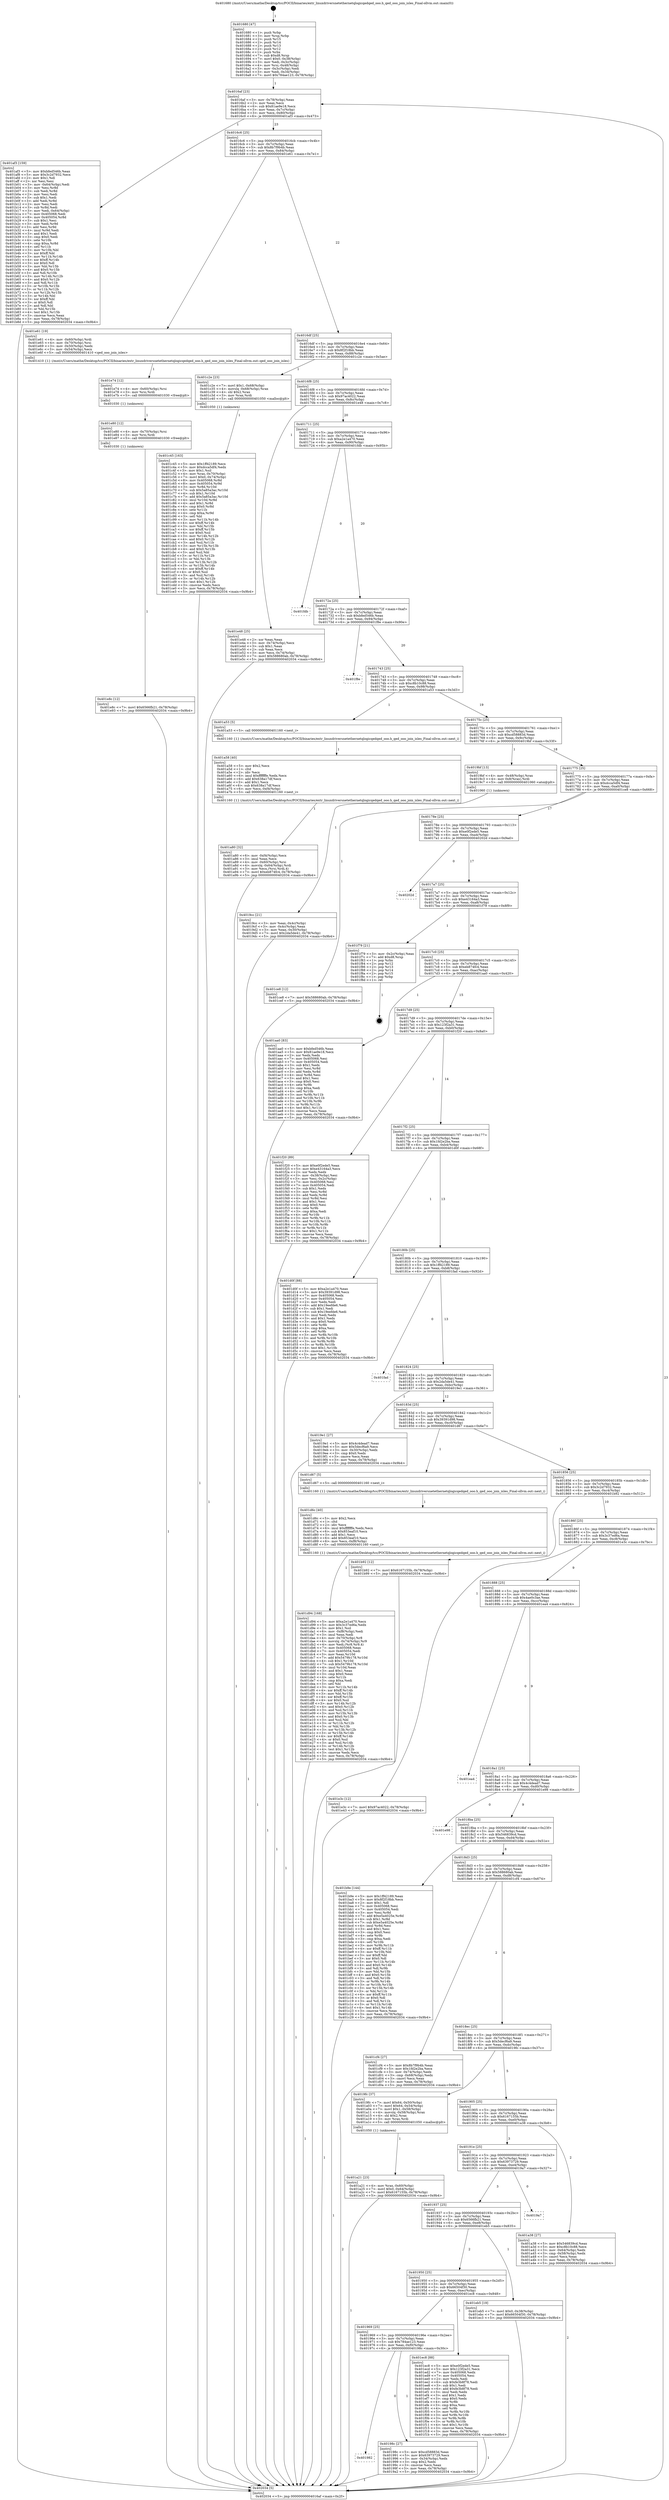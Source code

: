 digraph "0x401680" {
  label = "0x401680 (/mnt/c/Users/mathe/Desktop/tcc/POCII/binaries/extr_linuxdriversnetethernetqlogicqedqed_ooo.h_qed_ooo_join_isles_Final-ollvm.out::main(0))"
  labelloc = "t"
  node[shape=record]

  Entry [label="",width=0.3,height=0.3,shape=circle,fillcolor=black,style=filled]
  "0x4016af" [label="{
     0x4016af [23]\l
     | [instrs]\l
     &nbsp;&nbsp;0x4016af \<+3\>: mov -0x78(%rbp),%eax\l
     &nbsp;&nbsp;0x4016b2 \<+2\>: mov %eax,%ecx\l
     &nbsp;&nbsp;0x4016b4 \<+6\>: sub $0x81ae9e18,%ecx\l
     &nbsp;&nbsp;0x4016ba \<+3\>: mov %eax,-0x7c(%rbp)\l
     &nbsp;&nbsp;0x4016bd \<+3\>: mov %ecx,-0x80(%rbp)\l
     &nbsp;&nbsp;0x4016c0 \<+6\>: je 0000000000401af3 \<main+0x473\>\l
  }"]
  "0x401af3" [label="{
     0x401af3 [159]\l
     | [instrs]\l
     &nbsp;&nbsp;0x401af3 \<+5\>: mov $0xbfed546b,%eax\l
     &nbsp;&nbsp;0x401af8 \<+5\>: mov $0x3c2d7932,%ecx\l
     &nbsp;&nbsp;0x401afd \<+2\>: mov $0x1,%dl\l
     &nbsp;&nbsp;0x401aff \<+2\>: xor %esi,%esi\l
     &nbsp;&nbsp;0x401b01 \<+3\>: mov -0x64(%rbp),%edi\l
     &nbsp;&nbsp;0x401b04 \<+3\>: mov %esi,%r8d\l
     &nbsp;&nbsp;0x401b07 \<+3\>: sub %edi,%r8d\l
     &nbsp;&nbsp;0x401b0a \<+2\>: mov %esi,%edi\l
     &nbsp;&nbsp;0x401b0c \<+3\>: sub $0x1,%edi\l
     &nbsp;&nbsp;0x401b0f \<+3\>: add %edi,%r8d\l
     &nbsp;&nbsp;0x401b12 \<+2\>: mov %esi,%edi\l
     &nbsp;&nbsp;0x401b14 \<+3\>: sub %r8d,%edi\l
     &nbsp;&nbsp;0x401b17 \<+3\>: mov %edi,-0x64(%rbp)\l
     &nbsp;&nbsp;0x401b1a \<+7\>: mov 0x405068,%edi\l
     &nbsp;&nbsp;0x401b21 \<+8\>: mov 0x405054,%r8d\l
     &nbsp;&nbsp;0x401b29 \<+3\>: sub $0x1,%esi\l
     &nbsp;&nbsp;0x401b2c \<+3\>: mov %edi,%r9d\l
     &nbsp;&nbsp;0x401b2f \<+3\>: add %esi,%r9d\l
     &nbsp;&nbsp;0x401b32 \<+4\>: imul %r9d,%edi\l
     &nbsp;&nbsp;0x401b36 \<+3\>: and $0x1,%edi\l
     &nbsp;&nbsp;0x401b39 \<+3\>: cmp $0x0,%edi\l
     &nbsp;&nbsp;0x401b3c \<+4\>: sete %r10b\l
     &nbsp;&nbsp;0x401b40 \<+4\>: cmp $0xa,%r8d\l
     &nbsp;&nbsp;0x401b44 \<+4\>: setl %r11b\l
     &nbsp;&nbsp;0x401b48 \<+3\>: mov %r10b,%bl\l
     &nbsp;&nbsp;0x401b4b \<+3\>: xor $0xff,%bl\l
     &nbsp;&nbsp;0x401b4e \<+3\>: mov %r11b,%r14b\l
     &nbsp;&nbsp;0x401b51 \<+4\>: xor $0xff,%r14b\l
     &nbsp;&nbsp;0x401b55 \<+3\>: xor $0x0,%dl\l
     &nbsp;&nbsp;0x401b58 \<+3\>: mov %bl,%r15b\l
     &nbsp;&nbsp;0x401b5b \<+4\>: and $0x0,%r15b\l
     &nbsp;&nbsp;0x401b5f \<+3\>: and %dl,%r10b\l
     &nbsp;&nbsp;0x401b62 \<+3\>: mov %r14b,%r12b\l
     &nbsp;&nbsp;0x401b65 \<+4\>: and $0x0,%r12b\l
     &nbsp;&nbsp;0x401b69 \<+3\>: and %dl,%r11b\l
     &nbsp;&nbsp;0x401b6c \<+3\>: or %r10b,%r15b\l
     &nbsp;&nbsp;0x401b6f \<+3\>: or %r11b,%r12b\l
     &nbsp;&nbsp;0x401b72 \<+3\>: xor %r12b,%r15b\l
     &nbsp;&nbsp;0x401b75 \<+3\>: or %r14b,%bl\l
     &nbsp;&nbsp;0x401b78 \<+3\>: xor $0xff,%bl\l
     &nbsp;&nbsp;0x401b7b \<+3\>: or $0x0,%dl\l
     &nbsp;&nbsp;0x401b7e \<+2\>: and %dl,%bl\l
     &nbsp;&nbsp;0x401b80 \<+3\>: or %bl,%r15b\l
     &nbsp;&nbsp;0x401b83 \<+4\>: test $0x1,%r15b\l
     &nbsp;&nbsp;0x401b87 \<+3\>: cmovne %ecx,%eax\l
     &nbsp;&nbsp;0x401b8a \<+3\>: mov %eax,-0x78(%rbp)\l
     &nbsp;&nbsp;0x401b8d \<+5\>: jmp 0000000000402034 \<main+0x9b4\>\l
  }"]
  "0x4016c6" [label="{
     0x4016c6 [25]\l
     | [instrs]\l
     &nbsp;&nbsp;0x4016c6 \<+5\>: jmp 00000000004016cb \<main+0x4b\>\l
     &nbsp;&nbsp;0x4016cb \<+3\>: mov -0x7c(%rbp),%eax\l
     &nbsp;&nbsp;0x4016ce \<+5\>: sub $0x8b7f9b4b,%eax\l
     &nbsp;&nbsp;0x4016d3 \<+6\>: mov %eax,-0x84(%rbp)\l
     &nbsp;&nbsp;0x4016d9 \<+6\>: je 0000000000401e61 \<main+0x7e1\>\l
  }"]
  Exit [label="",width=0.3,height=0.3,shape=circle,fillcolor=black,style=filled,peripheries=2]
  "0x401e61" [label="{
     0x401e61 [19]\l
     | [instrs]\l
     &nbsp;&nbsp;0x401e61 \<+4\>: mov -0x60(%rbp),%rdi\l
     &nbsp;&nbsp;0x401e65 \<+4\>: mov -0x70(%rbp),%rsi\l
     &nbsp;&nbsp;0x401e69 \<+3\>: mov -0x50(%rbp),%edx\l
     &nbsp;&nbsp;0x401e6c \<+3\>: mov -0x54(%rbp),%ecx\l
     &nbsp;&nbsp;0x401e6f \<+5\>: call 0000000000401410 \<qed_ooo_join_isles\>\l
     | [calls]\l
     &nbsp;&nbsp;0x401410 \{1\} (/mnt/c/Users/mathe/Desktop/tcc/POCII/binaries/extr_linuxdriversnetethernetqlogicqedqed_ooo.h_qed_ooo_join_isles_Final-ollvm.out::qed_ooo_join_isles)\l
  }"]
  "0x4016df" [label="{
     0x4016df [25]\l
     | [instrs]\l
     &nbsp;&nbsp;0x4016df \<+5\>: jmp 00000000004016e4 \<main+0x64\>\l
     &nbsp;&nbsp;0x4016e4 \<+3\>: mov -0x7c(%rbp),%eax\l
     &nbsp;&nbsp;0x4016e7 \<+5\>: sub $0x8f2f18bb,%eax\l
     &nbsp;&nbsp;0x4016ec \<+6\>: mov %eax,-0x88(%rbp)\l
     &nbsp;&nbsp;0x4016f2 \<+6\>: je 0000000000401c2e \<main+0x5ae\>\l
  }"]
  "0x401e8c" [label="{
     0x401e8c [12]\l
     | [instrs]\l
     &nbsp;&nbsp;0x401e8c \<+7\>: movl $0x6566fb21,-0x78(%rbp)\l
     &nbsp;&nbsp;0x401e93 \<+5\>: jmp 0000000000402034 \<main+0x9b4\>\l
  }"]
  "0x401c2e" [label="{
     0x401c2e [23]\l
     | [instrs]\l
     &nbsp;&nbsp;0x401c2e \<+7\>: movl $0x1,-0x68(%rbp)\l
     &nbsp;&nbsp;0x401c35 \<+4\>: movslq -0x68(%rbp),%rax\l
     &nbsp;&nbsp;0x401c39 \<+4\>: shl $0x2,%rax\l
     &nbsp;&nbsp;0x401c3d \<+3\>: mov %rax,%rdi\l
     &nbsp;&nbsp;0x401c40 \<+5\>: call 0000000000401050 \<malloc@plt\>\l
     | [calls]\l
     &nbsp;&nbsp;0x401050 \{1\} (unknown)\l
  }"]
  "0x4016f8" [label="{
     0x4016f8 [25]\l
     | [instrs]\l
     &nbsp;&nbsp;0x4016f8 \<+5\>: jmp 00000000004016fd \<main+0x7d\>\l
     &nbsp;&nbsp;0x4016fd \<+3\>: mov -0x7c(%rbp),%eax\l
     &nbsp;&nbsp;0x401700 \<+5\>: sub $0x97ac4022,%eax\l
     &nbsp;&nbsp;0x401705 \<+6\>: mov %eax,-0x8c(%rbp)\l
     &nbsp;&nbsp;0x40170b \<+6\>: je 0000000000401e48 \<main+0x7c8\>\l
  }"]
  "0x401e80" [label="{
     0x401e80 [12]\l
     | [instrs]\l
     &nbsp;&nbsp;0x401e80 \<+4\>: mov -0x70(%rbp),%rsi\l
     &nbsp;&nbsp;0x401e84 \<+3\>: mov %rsi,%rdi\l
     &nbsp;&nbsp;0x401e87 \<+5\>: call 0000000000401030 \<free@plt\>\l
     | [calls]\l
     &nbsp;&nbsp;0x401030 \{1\} (unknown)\l
  }"]
  "0x401e48" [label="{
     0x401e48 [25]\l
     | [instrs]\l
     &nbsp;&nbsp;0x401e48 \<+2\>: xor %eax,%eax\l
     &nbsp;&nbsp;0x401e4a \<+3\>: mov -0x74(%rbp),%ecx\l
     &nbsp;&nbsp;0x401e4d \<+3\>: sub $0x1,%eax\l
     &nbsp;&nbsp;0x401e50 \<+2\>: sub %eax,%ecx\l
     &nbsp;&nbsp;0x401e52 \<+3\>: mov %ecx,-0x74(%rbp)\l
     &nbsp;&nbsp;0x401e55 \<+7\>: movl $0x588680ab,-0x78(%rbp)\l
     &nbsp;&nbsp;0x401e5c \<+5\>: jmp 0000000000402034 \<main+0x9b4\>\l
  }"]
  "0x401711" [label="{
     0x401711 [25]\l
     | [instrs]\l
     &nbsp;&nbsp;0x401711 \<+5\>: jmp 0000000000401716 \<main+0x96\>\l
     &nbsp;&nbsp;0x401716 \<+3\>: mov -0x7c(%rbp),%eax\l
     &nbsp;&nbsp;0x401719 \<+5\>: sub $0xa2e1a470,%eax\l
     &nbsp;&nbsp;0x40171e \<+6\>: mov %eax,-0x90(%rbp)\l
     &nbsp;&nbsp;0x401724 \<+6\>: je 0000000000401fdb \<main+0x95b\>\l
  }"]
  "0x401e74" [label="{
     0x401e74 [12]\l
     | [instrs]\l
     &nbsp;&nbsp;0x401e74 \<+4\>: mov -0x60(%rbp),%rsi\l
     &nbsp;&nbsp;0x401e78 \<+3\>: mov %rsi,%rdi\l
     &nbsp;&nbsp;0x401e7b \<+5\>: call 0000000000401030 \<free@plt\>\l
     | [calls]\l
     &nbsp;&nbsp;0x401030 \{1\} (unknown)\l
  }"]
  "0x401fdb" [label="{
     0x401fdb\l
  }", style=dashed]
  "0x40172a" [label="{
     0x40172a [25]\l
     | [instrs]\l
     &nbsp;&nbsp;0x40172a \<+5\>: jmp 000000000040172f \<main+0xaf\>\l
     &nbsp;&nbsp;0x40172f \<+3\>: mov -0x7c(%rbp),%eax\l
     &nbsp;&nbsp;0x401732 \<+5\>: sub $0xbfed546b,%eax\l
     &nbsp;&nbsp;0x401737 \<+6\>: mov %eax,-0x94(%rbp)\l
     &nbsp;&nbsp;0x40173d \<+6\>: je 0000000000401f8e \<main+0x90e\>\l
  }"]
  "0x401d94" [label="{
     0x401d94 [168]\l
     | [instrs]\l
     &nbsp;&nbsp;0x401d94 \<+5\>: mov $0xa2e1a470,%ecx\l
     &nbsp;&nbsp;0x401d99 \<+5\>: mov $0x3c37ed6a,%edx\l
     &nbsp;&nbsp;0x401d9e \<+3\>: mov $0x1,%sil\l
     &nbsp;&nbsp;0x401da1 \<+6\>: mov -0xf8(%rbp),%edi\l
     &nbsp;&nbsp;0x401da7 \<+3\>: imul %eax,%edi\l
     &nbsp;&nbsp;0x401daa \<+4\>: mov -0x70(%rbp),%r8\l
     &nbsp;&nbsp;0x401dae \<+4\>: movslq -0x74(%rbp),%r9\l
     &nbsp;&nbsp;0x401db2 \<+4\>: mov %edi,(%r8,%r9,4)\l
     &nbsp;&nbsp;0x401db6 \<+7\>: mov 0x405068,%eax\l
     &nbsp;&nbsp;0x401dbd \<+7\>: mov 0x405054,%edi\l
     &nbsp;&nbsp;0x401dc4 \<+3\>: mov %eax,%r10d\l
     &nbsp;&nbsp;0x401dc7 \<+7\>: add $0x5479b178,%r10d\l
     &nbsp;&nbsp;0x401dce \<+4\>: sub $0x1,%r10d\l
     &nbsp;&nbsp;0x401dd2 \<+7\>: sub $0x5479b178,%r10d\l
     &nbsp;&nbsp;0x401dd9 \<+4\>: imul %r10d,%eax\l
     &nbsp;&nbsp;0x401ddd \<+3\>: and $0x1,%eax\l
     &nbsp;&nbsp;0x401de0 \<+3\>: cmp $0x0,%eax\l
     &nbsp;&nbsp;0x401de3 \<+4\>: sete %r11b\l
     &nbsp;&nbsp;0x401de7 \<+3\>: cmp $0xa,%edi\l
     &nbsp;&nbsp;0x401dea \<+3\>: setl %bl\l
     &nbsp;&nbsp;0x401ded \<+3\>: mov %r11b,%r14b\l
     &nbsp;&nbsp;0x401df0 \<+4\>: xor $0xff,%r14b\l
     &nbsp;&nbsp;0x401df4 \<+3\>: mov %bl,%r15b\l
     &nbsp;&nbsp;0x401df7 \<+4\>: xor $0xff,%r15b\l
     &nbsp;&nbsp;0x401dfb \<+4\>: xor $0x0,%sil\l
     &nbsp;&nbsp;0x401dff \<+3\>: mov %r14b,%r12b\l
     &nbsp;&nbsp;0x401e02 \<+4\>: and $0x0,%r12b\l
     &nbsp;&nbsp;0x401e06 \<+3\>: and %sil,%r11b\l
     &nbsp;&nbsp;0x401e09 \<+3\>: mov %r15b,%r13b\l
     &nbsp;&nbsp;0x401e0c \<+4\>: and $0x0,%r13b\l
     &nbsp;&nbsp;0x401e10 \<+3\>: and %sil,%bl\l
     &nbsp;&nbsp;0x401e13 \<+3\>: or %r11b,%r12b\l
     &nbsp;&nbsp;0x401e16 \<+3\>: or %bl,%r13b\l
     &nbsp;&nbsp;0x401e19 \<+3\>: xor %r13b,%r12b\l
     &nbsp;&nbsp;0x401e1c \<+3\>: or %r15b,%r14b\l
     &nbsp;&nbsp;0x401e1f \<+4\>: xor $0xff,%r14b\l
     &nbsp;&nbsp;0x401e23 \<+4\>: or $0x0,%sil\l
     &nbsp;&nbsp;0x401e27 \<+3\>: and %sil,%r14b\l
     &nbsp;&nbsp;0x401e2a \<+3\>: or %r14b,%r12b\l
     &nbsp;&nbsp;0x401e2d \<+4\>: test $0x1,%r12b\l
     &nbsp;&nbsp;0x401e31 \<+3\>: cmovne %edx,%ecx\l
     &nbsp;&nbsp;0x401e34 \<+3\>: mov %ecx,-0x78(%rbp)\l
     &nbsp;&nbsp;0x401e37 \<+5\>: jmp 0000000000402034 \<main+0x9b4\>\l
  }"]
  "0x401f8e" [label="{
     0x401f8e\l
  }", style=dashed]
  "0x401743" [label="{
     0x401743 [25]\l
     | [instrs]\l
     &nbsp;&nbsp;0x401743 \<+5\>: jmp 0000000000401748 \<main+0xc8\>\l
     &nbsp;&nbsp;0x401748 \<+3\>: mov -0x7c(%rbp),%eax\l
     &nbsp;&nbsp;0x40174b \<+5\>: sub $0xc8b10c88,%eax\l
     &nbsp;&nbsp;0x401750 \<+6\>: mov %eax,-0x98(%rbp)\l
     &nbsp;&nbsp;0x401756 \<+6\>: je 0000000000401a53 \<main+0x3d3\>\l
  }"]
  "0x401d6c" [label="{
     0x401d6c [40]\l
     | [instrs]\l
     &nbsp;&nbsp;0x401d6c \<+5\>: mov $0x2,%ecx\l
     &nbsp;&nbsp;0x401d71 \<+1\>: cltd\l
     &nbsp;&nbsp;0x401d72 \<+2\>: idiv %ecx\l
     &nbsp;&nbsp;0x401d74 \<+6\>: imul $0xfffffffe,%edx,%ecx\l
     &nbsp;&nbsp;0x401d7a \<+6\>: sub $0x853eaf10,%ecx\l
     &nbsp;&nbsp;0x401d80 \<+3\>: add $0x1,%ecx\l
     &nbsp;&nbsp;0x401d83 \<+6\>: add $0x853eaf10,%ecx\l
     &nbsp;&nbsp;0x401d89 \<+6\>: mov %ecx,-0xf8(%rbp)\l
     &nbsp;&nbsp;0x401d8f \<+5\>: call 0000000000401160 \<next_i\>\l
     | [calls]\l
     &nbsp;&nbsp;0x401160 \{1\} (/mnt/c/Users/mathe/Desktop/tcc/POCII/binaries/extr_linuxdriversnetethernetqlogicqedqed_ooo.h_qed_ooo_join_isles_Final-ollvm.out::next_i)\l
  }"]
  "0x401a53" [label="{
     0x401a53 [5]\l
     | [instrs]\l
     &nbsp;&nbsp;0x401a53 \<+5\>: call 0000000000401160 \<next_i\>\l
     | [calls]\l
     &nbsp;&nbsp;0x401160 \{1\} (/mnt/c/Users/mathe/Desktop/tcc/POCII/binaries/extr_linuxdriversnetethernetqlogicqedqed_ooo.h_qed_ooo_join_isles_Final-ollvm.out::next_i)\l
  }"]
  "0x40175c" [label="{
     0x40175c [25]\l
     | [instrs]\l
     &nbsp;&nbsp;0x40175c \<+5\>: jmp 0000000000401761 \<main+0xe1\>\l
     &nbsp;&nbsp;0x401761 \<+3\>: mov -0x7c(%rbp),%eax\l
     &nbsp;&nbsp;0x401764 \<+5\>: sub $0xcd58883d,%eax\l
     &nbsp;&nbsp;0x401769 \<+6\>: mov %eax,-0x9c(%rbp)\l
     &nbsp;&nbsp;0x40176f \<+6\>: je 00000000004019bf \<main+0x33f\>\l
  }"]
  "0x401c45" [label="{
     0x401c45 [163]\l
     | [instrs]\l
     &nbsp;&nbsp;0x401c45 \<+5\>: mov $0x1ff42189,%ecx\l
     &nbsp;&nbsp;0x401c4a \<+5\>: mov $0xdcca5df4,%edx\l
     &nbsp;&nbsp;0x401c4f \<+3\>: mov $0x1,%sil\l
     &nbsp;&nbsp;0x401c52 \<+4\>: mov %rax,-0x70(%rbp)\l
     &nbsp;&nbsp;0x401c56 \<+7\>: movl $0x0,-0x74(%rbp)\l
     &nbsp;&nbsp;0x401c5d \<+8\>: mov 0x405068,%r8d\l
     &nbsp;&nbsp;0x401c65 \<+8\>: mov 0x405054,%r9d\l
     &nbsp;&nbsp;0x401c6d \<+3\>: mov %r8d,%r10d\l
     &nbsp;&nbsp;0x401c70 \<+7\>: sub $0x5a85a3ac,%r10d\l
     &nbsp;&nbsp;0x401c77 \<+4\>: sub $0x1,%r10d\l
     &nbsp;&nbsp;0x401c7b \<+7\>: add $0x5a85a3ac,%r10d\l
     &nbsp;&nbsp;0x401c82 \<+4\>: imul %r10d,%r8d\l
     &nbsp;&nbsp;0x401c86 \<+4\>: and $0x1,%r8d\l
     &nbsp;&nbsp;0x401c8a \<+4\>: cmp $0x0,%r8d\l
     &nbsp;&nbsp;0x401c8e \<+4\>: sete %r11b\l
     &nbsp;&nbsp;0x401c92 \<+4\>: cmp $0xa,%r9d\l
     &nbsp;&nbsp;0x401c96 \<+3\>: setl %bl\l
     &nbsp;&nbsp;0x401c99 \<+3\>: mov %r11b,%r14b\l
     &nbsp;&nbsp;0x401c9c \<+4\>: xor $0xff,%r14b\l
     &nbsp;&nbsp;0x401ca0 \<+3\>: mov %bl,%r15b\l
     &nbsp;&nbsp;0x401ca3 \<+4\>: xor $0xff,%r15b\l
     &nbsp;&nbsp;0x401ca7 \<+4\>: xor $0x0,%sil\l
     &nbsp;&nbsp;0x401cab \<+3\>: mov %r14b,%r12b\l
     &nbsp;&nbsp;0x401cae \<+4\>: and $0x0,%r12b\l
     &nbsp;&nbsp;0x401cb2 \<+3\>: and %sil,%r11b\l
     &nbsp;&nbsp;0x401cb5 \<+3\>: mov %r15b,%r13b\l
     &nbsp;&nbsp;0x401cb8 \<+4\>: and $0x0,%r13b\l
     &nbsp;&nbsp;0x401cbc \<+3\>: and %sil,%bl\l
     &nbsp;&nbsp;0x401cbf \<+3\>: or %r11b,%r12b\l
     &nbsp;&nbsp;0x401cc2 \<+3\>: or %bl,%r13b\l
     &nbsp;&nbsp;0x401cc5 \<+3\>: xor %r13b,%r12b\l
     &nbsp;&nbsp;0x401cc8 \<+3\>: or %r15b,%r14b\l
     &nbsp;&nbsp;0x401ccb \<+4\>: xor $0xff,%r14b\l
     &nbsp;&nbsp;0x401ccf \<+4\>: or $0x0,%sil\l
     &nbsp;&nbsp;0x401cd3 \<+3\>: and %sil,%r14b\l
     &nbsp;&nbsp;0x401cd6 \<+3\>: or %r14b,%r12b\l
     &nbsp;&nbsp;0x401cd9 \<+4\>: test $0x1,%r12b\l
     &nbsp;&nbsp;0x401cdd \<+3\>: cmovne %edx,%ecx\l
     &nbsp;&nbsp;0x401ce0 \<+3\>: mov %ecx,-0x78(%rbp)\l
     &nbsp;&nbsp;0x401ce3 \<+5\>: jmp 0000000000402034 \<main+0x9b4\>\l
  }"]
  "0x4019bf" [label="{
     0x4019bf [13]\l
     | [instrs]\l
     &nbsp;&nbsp;0x4019bf \<+4\>: mov -0x48(%rbp),%rax\l
     &nbsp;&nbsp;0x4019c3 \<+4\>: mov 0x8(%rax),%rdi\l
     &nbsp;&nbsp;0x4019c7 \<+5\>: call 0000000000401060 \<atoi@plt\>\l
     | [calls]\l
     &nbsp;&nbsp;0x401060 \{1\} (unknown)\l
  }"]
  "0x401775" [label="{
     0x401775 [25]\l
     | [instrs]\l
     &nbsp;&nbsp;0x401775 \<+5\>: jmp 000000000040177a \<main+0xfa\>\l
     &nbsp;&nbsp;0x40177a \<+3\>: mov -0x7c(%rbp),%eax\l
     &nbsp;&nbsp;0x40177d \<+5\>: sub $0xdcca5df4,%eax\l
     &nbsp;&nbsp;0x401782 \<+6\>: mov %eax,-0xa0(%rbp)\l
     &nbsp;&nbsp;0x401788 \<+6\>: je 0000000000401ce8 \<main+0x668\>\l
  }"]
  "0x401a80" [label="{
     0x401a80 [32]\l
     | [instrs]\l
     &nbsp;&nbsp;0x401a80 \<+6\>: mov -0xf4(%rbp),%ecx\l
     &nbsp;&nbsp;0x401a86 \<+3\>: imul %eax,%ecx\l
     &nbsp;&nbsp;0x401a89 \<+4\>: mov -0x60(%rbp),%rsi\l
     &nbsp;&nbsp;0x401a8d \<+4\>: movslq -0x64(%rbp),%rdi\l
     &nbsp;&nbsp;0x401a91 \<+3\>: mov %ecx,(%rsi,%rdi,4)\l
     &nbsp;&nbsp;0x401a94 \<+7\>: movl $0xeb874fc4,-0x78(%rbp)\l
     &nbsp;&nbsp;0x401a9b \<+5\>: jmp 0000000000402034 \<main+0x9b4\>\l
  }"]
  "0x401ce8" [label="{
     0x401ce8 [12]\l
     | [instrs]\l
     &nbsp;&nbsp;0x401ce8 \<+7\>: movl $0x588680ab,-0x78(%rbp)\l
     &nbsp;&nbsp;0x401cef \<+5\>: jmp 0000000000402034 \<main+0x9b4\>\l
  }"]
  "0x40178e" [label="{
     0x40178e [25]\l
     | [instrs]\l
     &nbsp;&nbsp;0x40178e \<+5\>: jmp 0000000000401793 \<main+0x113\>\l
     &nbsp;&nbsp;0x401793 \<+3\>: mov -0x7c(%rbp),%eax\l
     &nbsp;&nbsp;0x401796 \<+5\>: sub $0xe0f2ede5,%eax\l
     &nbsp;&nbsp;0x40179b \<+6\>: mov %eax,-0xa4(%rbp)\l
     &nbsp;&nbsp;0x4017a1 \<+6\>: je 000000000040202d \<main+0x9ad\>\l
  }"]
  "0x401a58" [label="{
     0x401a58 [40]\l
     | [instrs]\l
     &nbsp;&nbsp;0x401a58 \<+5\>: mov $0x2,%ecx\l
     &nbsp;&nbsp;0x401a5d \<+1\>: cltd\l
     &nbsp;&nbsp;0x401a5e \<+2\>: idiv %ecx\l
     &nbsp;&nbsp;0x401a60 \<+6\>: imul $0xfffffffe,%edx,%ecx\l
     &nbsp;&nbsp;0x401a66 \<+6\>: add $0x638a17df,%ecx\l
     &nbsp;&nbsp;0x401a6c \<+3\>: add $0x1,%ecx\l
     &nbsp;&nbsp;0x401a6f \<+6\>: sub $0x638a17df,%ecx\l
     &nbsp;&nbsp;0x401a75 \<+6\>: mov %ecx,-0xf4(%rbp)\l
     &nbsp;&nbsp;0x401a7b \<+5\>: call 0000000000401160 \<next_i\>\l
     | [calls]\l
     &nbsp;&nbsp;0x401160 \{1\} (/mnt/c/Users/mathe/Desktop/tcc/POCII/binaries/extr_linuxdriversnetethernetqlogicqedqed_ooo.h_qed_ooo_join_isles_Final-ollvm.out::next_i)\l
  }"]
  "0x40202d" [label="{
     0x40202d\l
  }", style=dashed]
  "0x4017a7" [label="{
     0x4017a7 [25]\l
     | [instrs]\l
     &nbsp;&nbsp;0x4017a7 \<+5\>: jmp 00000000004017ac \<main+0x12c\>\l
     &nbsp;&nbsp;0x4017ac \<+3\>: mov -0x7c(%rbp),%eax\l
     &nbsp;&nbsp;0x4017af \<+5\>: sub $0xe43164a3,%eax\l
     &nbsp;&nbsp;0x4017b4 \<+6\>: mov %eax,-0xa8(%rbp)\l
     &nbsp;&nbsp;0x4017ba \<+6\>: je 0000000000401f79 \<main+0x8f9\>\l
  }"]
  "0x401a21" [label="{
     0x401a21 [23]\l
     | [instrs]\l
     &nbsp;&nbsp;0x401a21 \<+4\>: mov %rax,-0x60(%rbp)\l
     &nbsp;&nbsp;0x401a25 \<+7\>: movl $0x0,-0x64(%rbp)\l
     &nbsp;&nbsp;0x401a2c \<+7\>: movl $0x6167155b,-0x78(%rbp)\l
     &nbsp;&nbsp;0x401a33 \<+5\>: jmp 0000000000402034 \<main+0x9b4\>\l
  }"]
  "0x401f79" [label="{
     0x401f79 [21]\l
     | [instrs]\l
     &nbsp;&nbsp;0x401f79 \<+3\>: mov -0x2c(%rbp),%eax\l
     &nbsp;&nbsp;0x401f7c \<+7\>: add $0xd8,%rsp\l
     &nbsp;&nbsp;0x401f83 \<+1\>: pop %rbx\l
     &nbsp;&nbsp;0x401f84 \<+2\>: pop %r12\l
     &nbsp;&nbsp;0x401f86 \<+2\>: pop %r13\l
     &nbsp;&nbsp;0x401f88 \<+2\>: pop %r14\l
     &nbsp;&nbsp;0x401f8a \<+2\>: pop %r15\l
     &nbsp;&nbsp;0x401f8c \<+1\>: pop %rbp\l
     &nbsp;&nbsp;0x401f8d \<+1\>: ret\l
  }"]
  "0x4017c0" [label="{
     0x4017c0 [25]\l
     | [instrs]\l
     &nbsp;&nbsp;0x4017c0 \<+5\>: jmp 00000000004017c5 \<main+0x145\>\l
     &nbsp;&nbsp;0x4017c5 \<+3\>: mov -0x7c(%rbp),%eax\l
     &nbsp;&nbsp;0x4017c8 \<+5\>: sub $0xeb874fc4,%eax\l
     &nbsp;&nbsp;0x4017cd \<+6\>: mov %eax,-0xac(%rbp)\l
     &nbsp;&nbsp;0x4017d3 \<+6\>: je 0000000000401aa0 \<main+0x420\>\l
  }"]
  "0x4019cc" [label="{
     0x4019cc [21]\l
     | [instrs]\l
     &nbsp;&nbsp;0x4019cc \<+3\>: mov %eax,-0x4c(%rbp)\l
     &nbsp;&nbsp;0x4019cf \<+3\>: mov -0x4c(%rbp),%eax\l
     &nbsp;&nbsp;0x4019d2 \<+3\>: mov %eax,-0x30(%rbp)\l
     &nbsp;&nbsp;0x4019d5 \<+7\>: movl $0x2da5de41,-0x78(%rbp)\l
     &nbsp;&nbsp;0x4019dc \<+5\>: jmp 0000000000402034 \<main+0x9b4\>\l
  }"]
  "0x401aa0" [label="{
     0x401aa0 [83]\l
     | [instrs]\l
     &nbsp;&nbsp;0x401aa0 \<+5\>: mov $0xbfed546b,%eax\l
     &nbsp;&nbsp;0x401aa5 \<+5\>: mov $0x81ae9e18,%ecx\l
     &nbsp;&nbsp;0x401aaa \<+2\>: xor %edx,%edx\l
     &nbsp;&nbsp;0x401aac \<+7\>: mov 0x405068,%esi\l
     &nbsp;&nbsp;0x401ab3 \<+7\>: mov 0x405054,%edi\l
     &nbsp;&nbsp;0x401aba \<+3\>: sub $0x1,%edx\l
     &nbsp;&nbsp;0x401abd \<+3\>: mov %esi,%r8d\l
     &nbsp;&nbsp;0x401ac0 \<+3\>: add %edx,%r8d\l
     &nbsp;&nbsp;0x401ac3 \<+4\>: imul %r8d,%esi\l
     &nbsp;&nbsp;0x401ac7 \<+3\>: and $0x1,%esi\l
     &nbsp;&nbsp;0x401aca \<+3\>: cmp $0x0,%esi\l
     &nbsp;&nbsp;0x401acd \<+4\>: sete %r9b\l
     &nbsp;&nbsp;0x401ad1 \<+3\>: cmp $0xa,%edi\l
     &nbsp;&nbsp;0x401ad4 \<+4\>: setl %r10b\l
     &nbsp;&nbsp;0x401ad8 \<+3\>: mov %r9b,%r11b\l
     &nbsp;&nbsp;0x401adb \<+3\>: and %r10b,%r11b\l
     &nbsp;&nbsp;0x401ade \<+3\>: xor %r10b,%r9b\l
     &nbsp;&nbsp;0x401ae1 \<+3\>: or %r9b,%r11b\l
     &nbsp;&nbsp;0x401ae4 \<+4\>: test $0x1,%r11b\l
     &nbsp;&nbsp;0x401ae8 \<+3\>: cmovne %ecx,%eax\l
     &nbsp;&nbsp;0x401aeb \<+3\>: mov %eax,-0x78(%rbp)\l
     &nbsp;&nbsp;0x401aee \<+5\>: jmp 0000000000402034 \<main+0x9b4\>\l
  }"]
  "0x4017d9" [label="{
     0x4017d9 [25]\l
     | [instrs]\l
     &nbsp;&nbsp;0x4017d9 \<+5\>: jmp 00000000004017de \<main+0x15e\>\l
     &nbsp;&nbsp;0x4017de \<+3\>: mov -0x7c(%rbp),%eax\l
     &nbsp;&nbsp;0x4017e1 \<+5\>: sub $0x123f2a31,%eax\l
     &nbsp;&nbsp;0x4017e6 \<+6\>: mov %eax,-0xb0(%rbp)\l
     &nbsp;&nbsp;0x4017ec \<+6\>: je 0000000000401f20 \<main+0x8a0\>\l
  }"]
  "0x401680" [label="{
     0x401680 [47]\l
     | [instrs]\l
     &nbsp;&nbsp;0x401680 \<+1\>: push %rbp\l
     &nbsp;&nbsp;0x401681 \<+3\>: mov %rsp,%rbp\l
     &nbsp;&nbsp;0x401684 \<+2\>: push %r15\l
     &nbsp;&nbsp;0x401686 \<+2\>: push %r14\l
     &nbsp;&nbsp;0x401688 \<+2\>: push %r13\l
     &nbsp;&nbsp;0x40168a \<+2\>: push %r12\l
     &nbsp;&nbsp;0x40168c \<+1\>: push %rbx\l
     &nbsp;&nbsp;0x40168d \<+7\>: sub $0xd8,%rsp\l
     &nbsp;&nbsp;0x401694 \<+7\>: movl $0x0,-0x38(%rbp)\l
     &nbsp;&nbsp;0x40169b \<+3\>: mov %edi,-0x3c(%rbp)\l
     &nbsp;&nbsp;0x40169e \<+4\>: mov %rsi,-0x48(%rbp)\l
     &nbsp;&nbsp;0x4016a2 \<+3\>: mov -0x3c(%rbp),%edi\l
     &nbsp;&nbsp;0x4016a5 \<+3\>: mov %edi,-0x34(%rbp)\l
     &nbsp;&nbsp;0x4016a8 \<+7\>: movl $0x784ae123,-0x78(%rbp)\l
  }"]
  "0x401f20" [label="{
     0x401f20 [89]\l
     | [instrs]\l
     &nbsp;&nbsp;0x401f20 \<+5\>: mov $0xe0f2ede5,%eax\l
     &nbsp;&nbsp;0x401f25 \<+5\>: mov $0xe43164a3,%ecx\l
     &nbsp;&nbsp;0x401f2a \<+2\>: xor %edx,%edx\l
     &nbsp;&nbsp;0x401f2c \<+3\>: mov -0x38(%rbp),%esi\l
     &nbsp;&nbsp;0x401f2f \<+3\>: mov %esi,-0x2c(%rbp)\l
     &nbsp;&nbsp;0x401f32 \<+7\>: mov 0x405068,%esi\l
     &nbsp;&nbsp;0x401f39 \<+7\>: mov 0x405054,%edi\l
     &nbsp;&nbsp;0x401f40 \<+3\>: sub $0x1,%edx\l
     &nbsp;&nbsp;0x401f43 \<+3\>: mov %esi,%r8d\l
     &nbsp;&nbsp;0x401f46 \<+3\>: add %edx,%r8d\l
     &nbsp;&nbsp;0x401f49 \<+4\>: imul %r8d,%esi\l
     &nbsp;&nbsp;0x401f4d \<+3\>: and $0x1,%esi\l
     &nbsp;&nbsp;0x401f50 \<+3\>: cmp $0x0,%esi\l
     &nbsp;&nbsp;0x401f53 \<+4\>: sete %r9b\l
     &nbsp;&nbsp;0x401f57 \<+3\>: cmp $0xa,%edi\l
     &nbsp;&nbsp;0x401f5a \<+4\>: setl %r10b\l
     &nbsp;&nbsp;0x401f5e \<+3\>: mov %r9b,%r11b\l
     &nbsp;&nbsp;0x401f61 \<+3\>: and %r10b,%r11b\l
     &nbsp;&nbsp;0x401f64 \<+3\>: xor %r10b,%r9b\l
     &nbsp;&nbsp;0x401f67 \<+3\>: or %r9b,%r11b\l
     &nbsp;&nbsp;0x401f6a \<+4\>: test $0x1,%r11b\l
     &nbsp;&nbsp;0x401f6e \<+3\>: cmovne %ecx,%eax\l
     &nbsp;&nbsp;0x401f71 \<+3\>: mov %eax,-0x78(%rbp)\l
     &nbsp;&nbsp;0x401f74 \<+5\>: jmp 0000000000402034 \<main+0x9b4\>\l
  }"]
  "0x4017f2" [label="{
     0x4017f2 [25]\l
     | [instrs]\l
     &nbsp;&nbsp;0x4017f2 \<+5\>: jmp 00000000004017f7 \<main+0x177\>\l
     &nbsp;&nbsp;0x4017f7 \<+3\>: mov -0x7c(%rbp),%eax\l
     &nbsp;&nbsp;0x4017fa \<+5\>: sub $0x1fd2e2ba,%eax\l
     &nbsp;&nbsp;0x4017ff \<+6\>: mov %eax,-0xb4(%rbp)\l
     &nbsp;&nbsp;0x401805 \<+6\>: je 0000000000401d0f \<main+0x68f\>\l
  }"]
  "0x402034" [label="{
     0x402034 [5]\l
     | [instrs]\l
     &nbsp;&nbsp;0x402034 \<+5\>: jmp 00000000004016af \<main+0x2f\>\l
  }"]
  "0x401d0f" [label="{
     0x401d0f [88]\l
     | [instrs]\l
     &nbsp;&nbsp;0x401d0f \<+5\>: mov $0xa2e1a470,%eax\l
     &nbsp;&nbsp;0x401d14 \<+5\>: mov $0x39391d98,%ecx\l
     &nbsp;&nbsp;0x401d19 \<+7\>: mov 0x405068,%edx\l
     &nbsp;&nbsp;0x401d20 \<+7\>: mov 0x405054,%esi\l
     &nbsp;&nbsp;0x401d27 \<+2\>: mov %edx,%edi\l
     &nbsp;&nbsp;0x401d29 \<+6\>: add $0x19eefde6,%edi\l
     &nbsp;&nbsp;0x401d2f \<+3\>: sub $0x1,%edi\l
     &nbsp;&nbsp;0x401d32 \<+6\>: sub $0x19eefde6,%edi\l
     &nbsp;&nbsp;0x401d38 \<+3\>: imul %edi,%edx\l
     &nbsp;&nbsp;0x401d3b \<+3\>: and $0x1,%edx\l
     &nbsp;&nbsp;0x401d3e \<+3\>: cmp $0x0,%edx\l
     &nbsp;&nbsp;0x401d41 \<+4\>: sete %r8b\l
     &nbsp;&nbsp;0x401d45 \<+3\>: cmp $0xa,%esi\l
     &nbsp;&nbsp;0x401d48 \<+4\>: setl %r9b\l
     &nbsp;&nbsp;0x401d4c \<+3\>: mov %r8b,%r10b\l
     &nbsp;&nbsp;0x401d4f \<+3\>: and %r9b,%r10b\l
     &nbsp;&nbsp;0x401d52 \<+3\>: xor %r9b,%r8b\l
     &nbsp;&nbsp;0x401d55 \<+3\>: or %r8b,%r10b\l
     &nbsp;&nbsp;0x401d58 \<+4\>: test $0x1,%r10b\l
     &nbsp;&nbsp;0x401d5c \<+3\>: cmovne %ecx,%eax\l
     &nbsp;&nbsp;0x401d5f \<+3\>: mov %eax,-0x78(%rbp)\l
     &nbsp;&nbsp;0x401d62 \<+5\>: jmp 0000000000402034 \<main+0x9b4\>\l
  }"]
  "0x40180b" [label="{
     0x40180b [25]\l
     | [instrs]\l
     &nbsp;&nbsp;0x40180b \<+5\>: jmp 0000000000401810 \<main+0x190\>\l
     &nbsp;&nbsp;0x401810 \<+3\>: mov -0x7c(%rbp),%eax\l
     &nbsp;&nbsp;0x401813 \<+5\>: sub $0x1ff42189,%eax\l
     &nbsp;&nbsp;0x401818 \<+6\>: mov %eax,-0xb8(%rbp)\l
     &nbsp;&nbsp;0x40181e \<+6\>: je 0000000000401fad \<main+0x92d\>\l
  }"]
  "0x401982" [label="{
     0x401982\l
  }", style=dashed]
  "0x401fad" [label="{
     0x401fad\l
  }", style=dashed]
  "0x401824" [label="{
     0x401824 [25]\l
     | [instrs]\l
     &nbsp;&nbsp;0x401824 \<+5\>: jmp 0000000000401829 \<main+0x1a9\>\l
     &nbsp;&nbsp;0x401829 \<+3\>: mov -0x7c(%rbp),%eax\l
     &nbsp;&nbsp;0x40182c \<+5\>: sub $0x2da5de41,%eax\l
     &nbsp;&nbsp;0x401831 \<+6\>: mov %eax,-0xbc(%rbp)\l
     &nbsp;&nbsp;0x401837 \<+6\>: je 00000000004019e1 \<main+0x361\>\l
  }"]
  "0x40198c" [label="{
     0x40198c [27]\l
     | [instrs]\l
     &nbsp;&nbsp;0x40198c \<+5\>: mov $0xcd58883d,%eax\l
     &nbsp;&nbsp;0x401991 \<+5\>: mov $0x63973729,%ecx\l
     &nbsp;&nbsp;0x401996 \<+3\>: mov -0x34(%rbp),%edx\l
     &nbsp;&nbsp;0x401999 \<+3\>: cmp $0x2,%edx\l
     &nbsp;&nbsp;0x40199c \<+3\>: cmovne %ecx,%eax\l
     &nbsp;&nbsp;0x40199f \<+3\>: mov %eax,-0x78(%rbp)\l
     &nbsp;&nbsp;0x4019a2 \<+5\>: jmp 0000000000402034 \<main+0x9b4\>\l
  }"]
  "0x4019e1" [label="{
     0x4019e1 [27]\l
     | [instrs]\l
     &nbsp;&nbsp;0x4019e1 \<+5\>: mov $0x4c4dead7,%eax\l
     &nbsp;&nbsp;0x4019e6 \<+5\>: mov $0x5decf6a9,%ecx\l
     &nbsp;&nbsp;0x4019eb \<+3\>: mov -0x30(%rbp),%edx\l
     &nbsp;&nbsp;0x4019ee \<+3\>: cmp $0x0,%edx\l
     &nbsp;&nbsp;0x4019f1 \<+3\>: cmove %ecx,%eax\l
     &nbsp;&nbsp;0x4019f4 \<+3\>: mov %eax,-0x78(%rbp)\l
     &nbsp;&nbsp;0x4019f7 \<+5\>: jmp 0000000000402034 \<main+0x9b4\>\l
  }"]
  "0x40183d" [label="{
     0x40183d [25]\l
     | [instrs]\l
     &nbsp;&nbsp;0x40183d \<+5\>: jmp 0000000000401842 \<main+0x1c2\>\l
     &nbsp;&nbsp;0x401842 \<+3\>: mov -0x7c(%rbp),%eax\l
     &nbsp;&nbsp;0x401845 \<+5\>: sub $0x39391d98,%eax\l
     &nbsp;&nbsp;0x40184a \<+6\>: mov %eax,-0xc0(%rbp)\l
     &nbsp;&nbsp;0x401850 \<+6\>: je 0000000000401d67 \<main+0x6e7\>\l
  }"]
  "0x401969" [label="{
     0x401969 [25]\l
     | [instrs]\l
     &nbsp;&nbsp;0x401969 \<+5\>: jmp 000000000040196e \<main+0x2ee\>\l
     &nbsp;&nbsp;0x40196e \<+3\>: mov -0x7c(%rbp),%eax\l
     &nbsp;&nbsp;0x401971 \<+5\>: sub $0x784ae123,%eax\l
     &nbsp;&nbsp;0x401976 \<+6\>: mov %eax,-0xf0(%rbp)\l
     &nbsp;&nbsp;0x40197c \<+6\>: je 000000000040198c \<main+0x30c\>\l
  }"]
  "0x401d67" [label="{
     0x401d67 [5]\l
     | [instrs]\l
     &nbsp;&nbsp;0x401d67 \<+5\>: call 0000000000401160 \<next_i\>\l
     | [calls]\l
     &nbsp;&nbsp;0x401160 \{1\} (/mnt/c/Users/mathe/Desktop/tcc/POCII/binaries/extr_linuxdriversnetethernetqlogicqedqed_ooo.h_qed_ooo_join_isles_Final-ollvm.out::next_i)\l
  }"]
  "0x401856" [label="{
     0x401856 [25]\l
     | [instrs]\l
     &nbsp;&nbsp;0x401856 \<+5\>: jmp 000000000040185b \<main+0x1db\>\l
     &nbsp;&nbsp;0x40185b \<+3\>: mov -0x7c(%rbp),%eax\l
     &nbsp;&nbsp;0x40185e \<+5\>: sub $0x3c2d7932,%eax\l
     &nbsp;&nbsp;0x401863 \<+6\>: mov %eax,-0xc4(%rbp)\l
     &nbsp;&nbsp;0x401869 \<+6\>: je 0000000000401b92 \<main+0x512\>\l
  }"]
  "0x401ec8" [label="{
     0x401ec8 [88]\l
     | [instrs]\l
     &nbsp;&nbsp;0x401ec8 \<+5\>: mov $0xe0f2ede5,%eax\l
     &nbsp;&nbsp;0x401ecd \<+5\>: mov $0x123f2a31,%ecx\l
     &nbsp;&nbsp;0x401ed2 \<+7\>: mov 0x405068,%edx\l
     &nbsp;&nbsp;0x401ed9 \<+7\>: mov 0x405054,%esi\l
     &nbsp;&nbsp;0x401ee0 \<+2\>: mov %edx,%edi\l
     &nbsp;&nbsp;0x401ee2 \<+6\>: sub $0xfe3b8f78,%edi\l
     &nbsp;&nbsp;0x401ee8 \<+3\>: sub $0x1,%edi\l
     &nbsp;&nbsp;0x401eeb \<+6\>: add $0xfe3b8f78,%edi\l
     &nbsp;&nbsp;0x401ef1 \<+3\>: imul %edi,%edx\l
     &nbsp;&nbsp;0x401ef4 \<+3\>: and $0x1,%edx\l
     &nbsp;&nbsp;0x401ef7 \<+3\>: cmp $0x0,%edx\l
     &nbsp;&nbsp;0x401efa \<+4\>: sete %r8b\l
     &nbsp;&nbsp;0x401efe \<+3\>: cmp $0xa,%esi\l
     &nbsp;&nbsp;0x401f01 \<+4\>: setl %r9b\l
     &nbsp;&nbsp;0x401f05 \<+3\>: mov %r8b,%r10b\l
     &nbsp;&nbsp;0x401f08 \<+3\>: and %r9b,%r10b\l
     &nbsp;&nbsp;0x401f0b \<+3\>: xor %r9b,%r8b\l
     &nbsp;&nbsp;0x401f0e \<+3\>: or %r8b,%r10b\l
     &nbsp;&nbsp;0x401f11 \<+4\>: test $0x1,%r10b\l
     &nbsp;&nbsp;0x401f15 \<+3\>: cmovne %ecx,%eax\l
     &nbsp;&nbsp;0x401f18 \<+3\>: mov %eax,-0x78(%rbp)\l
     &nbsp;&nbsp;0x401f1b \<+5\>: jmp 0000000000402034 \<main+0x9b4\>\l
  }"]
  "0x401b92" [label="{
     0x401b92 [12]\l
     | [instrs]\l
     &nbsp;&nbsp;0x401b92 \<+7\>: movl $0x6167155b,-0x78(%rbp)\l
     &nbsp;&nbsp;0x401b99 \<+5\>: jmp 0000000000402034 \<main+0x9b4\>\l
  }"]
  "0x40186f" [label="{
     0x40186f [25]\l
     | [instrs]\l
     &nbsp;&nbsp;0x40186f \<+5\>: jmp 0000000000401874 \<main+0x1f4\>\l
     &nbsp;&nbsp;0x401874 \<+3\>: mov -0x7c(%rbp),%eax\l
     &nbsp;&nbsp;0x401877 \<+5\>: sub $0x3c37ed6a,%eax\l
     &nbsp;&nbsp;0x40187c \<+6\>: mov %eax,-0xc8(%rbp)\l
     &nbsp;&nbsp;0x401882 \<+6\>: je 0000000000401e3c \<main+0x7bc\>\l
  }"]
  "0x401950" [label="{
     0x401950 [25]\l
     | [instrs]\l
     &nbsp;&nbsp;0x401950 \<+5\>: jmp 0000000000401955 \<main+0x2d5\>\l
     &nbsp;&nbsp;0x401955 \<+3\>: mov -0x7c(%rbp),%eax\l
     &nbsp;&nbsp;0x401958 \<+5\>: sub $0x66504f30,%eax\l
     &nbsp;&nbsp;0x40195d \<+6\>: mov %eax,-0xec(%rbp)\l
     &nbsp;&nbsp;0x401963 \<+6\>: je 0000000000401ec8 \<main+0x848\>\l
  }"]
  "0x401e3c" [label="{
     0x401e3c [12]\l
     | [instrs]\l
     &nbsp;&nbsp;0x401e3c \<+7\>: movl $0x97ac4022,-0x78(%rbp)\l
     &nbsp;&nbsp;0x401e43 \<+5\>: jmp 0000000000402034 \<main+0x9b4\>\l
  }"]
  "0x401888" [label="{
     0x401888 [25]\l
     | [instrs]\l
     &nbsp;&nbsp;0x401888 \<+5\>: jmp 000000000040188d \<main+0x20d\>\l
     &nbsp;&nbsp;0x40188d \<+3\>: mov -0x7c(%rbp),%eax\l
     &nbsp;&nbsp;0x401890 \<+5\>: sub $0x4ae0c3ae,%eax\l
     &nbsp;&nbsp;0x401895 \<+6\>: mov %eax,-0xcc(%rbp)\l
     &nbsp;&nbsp;0x40189b \<+6\>: je 0000000000401ea4 \<main+0x824\>\l
  }"]
  "0x401eb5" [label="{
     0x401eb5 [19]\l
     | [instrs]\l
     &nbsp;&nbsp;0x401eb5 \<+7\>: movl $0x0,-0x38(%rbp)\l
     &nbsp;&nbsp;0x401ebc \<+7\>: movl $0x66504f30,-0x78(%rbp)\l
     &nbsp;&nbsp;0x401ec3 \<+5\>: jmp 0000000000402034 \<main+0x9b4\>\l
  }"]
  "0x401ea4" [label="{
     0x401ea4\l
  }", style=dashed]
  "0x4018a1" [label="{
     0x4018a1 [25]\l
     | [instrs]\l
     &nbsp;&nbsp;0x4018a1 \<+5\>: jmp 00000000004018a6 \<main+0x226\>\l
     &nbsp;&nbsp;0x4018a6 \<+3\>: mov -0x7c(%rbp),%eax\l
     &nbsp;&nbsp;0x4018a9 \<+5\>: sub $0x4c4dead7,%eax\l
     &nbsp;&nbsp;0x4018ae \<+6\>: mov %eax,-0xd0(%rbp)\l
     &nbsp;&nbsp;0x4018b4 \<+6\>: je 0000000000401e98 \<main+0x818\>\l
  }"]
  "0x401937" [label="{
     0x401937 [25]\l
     | [instrs]\l
     &nbsp;&nbsp;0x401937 \<+5\>: jmp 000000000040193c \<main+0x2bc\>\l
     &nbsp;&nbsp;0x40193c \<+3\>: mov -0x7c(%rbp),%eax\l
     &nbsp;&nbsp;0x40193f \<+5\>: sub $0x6566fb21,%eax\l
     &nbsp;&nbsp;0x401944 \<+6\>: mov %eax,-0xe8(%rbp)\l
     &nbsp;&nbsp;0x40194a \<+6\>: je 0000000000401eb5 \<main+0x835\>\l
  }"]
  "0x401e98" [label="{
     0x401e98\l
  }", style=dashed]
  "0x4018ba" [label="{
     0x4018ba [25]\l
     | [instrs]\l
     &nbsp;&nbsp;0x4018ba \<+5\>: jmp 00000000004018bf \<main+0x23f\>\l
     &nbsp;&nbsp;0x4018bf \<+3\>: mov -0x7c(%rbp),%eax\l
     &nbsp;&nbsp;0x4018c2 \<+5\>: sub $0x546839cd,%eax\l
     &nbsp;&nbsp;0x4018c7 \<+6\>: mov %eax,-0xd4(%rbp)\l
     &nbsp;&nbsp;0x4018cd \<+6\>: je 0000000000401b9e \<main+0x51e\>\l
  }"]
  "0x4019a7" [label="{
     0x4019a7\l
  }", style=dashed]
  "0x401b9e" [label="{
     0x401b9e [144]\l
     | [instrs]\l
     &nbsp;&nbsp;0x401b9e \<+5\>: mov $0x1ff42189,%eax\l
     &nbsp;&nbsp;0x401ba3 \<+5\>: mov $0x8f2f18bb,%ecx\l
     &nbsp;&nbsp;0x401ba8 \<+2\>: mov $0x1,%dl\l
     &nbsp;&nbsp;0x401baa \<+7\>: mov 0x405068,%esi\l
     &nbsp;&nbsp;0x401bb1 \<+7\>: mov 0x405054,%edi\l
     &nbsp;&nbsp;0x401bb8 \<+3\>: mov %esi,%r8d\l
     &nbsp;&nbsp;0x401bbb \<+7\>: add $0xe5a4025e,%r8d\l
     &nbsp;&nbsp;0x401bc2 \<+4\>: sub $0x1,%r8d\l
     &nbsp;&nbsp;0x401bc6 \<+7\>: sub $0xe5a4025e,%r8d\l
     &nbsp;&nbsp;0x401bcd \<+4\>: imul %r8d,%esi\l
     &nbsp;&nbsp;0x401bd1 \<+3\>: and $0x1,%esi\l
     &nbsp;&nbsp;0x401bd4 \<+3\>: cmp $0x0,%esi\l
     &nbsp;&nbsp;0x401bd7 \<+4\>: sete %r9b\l
     &nbsp;&nbsp;0x401bdb \<+3\>: cmp $0xa,%edi\l
     &nbsp;&nbsp;0x401bde \<+4\>: setl %r10b\l
     &nbsp;&nbsp;0x401be2 \<+3\>: mov %r9b,%r11b\l
     &nbsp;&nbsp;0x401be5 \<+4\>: xor $0xff,%r11b\l
     &nbsp;&nbsp;0x401be9 \<+3\>: mov %r10b,%bl\l
     &nbsp;&nbsp;0x401bec \<+3\>: xor $0xff,%bl\l
     &nbsp;&nbsp;0x401bef \<+3\>: xor $0x0,%dl\l
     &nbsp;&nbsp;0x401bf2 \<+3\>: mov %r11b,%r14b\l
     &nbsp;&nbsp;0x401bf5 \<+4\>: and $0x0,%r14b\l
     &nbsp;&nbsp;0x401bf9 \<+3\>: and %dl,%r9b\l
     &nbsp;&nbsp;0x401bfc \<+3\>: mov %bl,%r15b\l
     &nbsp;&nbsp;0x401bff \<+4\>: and $0x0,%r15b\l
     &nbsp;&nbsp;0x401c03 \<+3\>: and %dl,%r10b\l
     &nbsp;&nbsp;0x401c06 \<+3\>: or %r9b,%r14b\l
     &nbsp;&nbsp;0x401c09 \<+3\>: or %r10b,%r15b\l
     &nbsp;&nbsp;0x401c0c \<+3\>: xor %r15b,%r14b\l
     &nbsp;&nbsp;0x401c0f \<+3\>: or %bl,%r11b\l
     &nbsp;&nbsp;0x401c12 \<+4\>: xor $0xff,%r11b\l
     &nbsp;&nbsp;0x401c16 \<+3\>: or $0x0,%dl\l
     &nbsp;&nbsp;0x401c19 \<+3\>: and %dl,%r11b\l
     &nbsp;&nbsp;0x401c1c \<+3\>: or %r11b,%r14b\l
     &nbsp;&nbsp;0x401c1f \<+4\>: test $0x1,%r14b\l
     &nbsp;&nbsp;0x401c23 \<+3\>: cmovne %ecx,%eax\l
     &nbsp;&nbsp;0x401c26 \<+3\>: mov %eax,-0x78(%rbp)\l
     &nbsp;&nbsp;0x401c29 \<+5\>: jmp 0000000000402034 \<main+0x9b4\>\l
  }"]
  "0x4018d3" [label="{
     0x4018d3 [25]\l
     | [instrs]\l
     &nbsp;&nbsp;0x4018d3 \<+5\>: jmp 00000000004018d8 \<main+0x258\>\l
     &nbsp;&nbsp;0x4018d8 \<+3\>: mov -0x7c(%rbp),%eax\l
     &nbsp;&nbsp;0x4018db \<+5\>: sub $0x588680ab,%eax\l
     &nbsp;&nbsp;0x4018e0 \<+6\>: mov %eax,-0xd8(%rbp)\l
     &nbsp;&nbsp;0x4018e6 \<+6\>: je 0000000000401cf4 \<main+0x674\>\l
  }"]
  "0x40191e" [label="{
     0x40191e [25]\l
     | [instrs]\l
     &nbsp;&nbsp;0x40191e \<+5\>: jmp 0000000000401923 \<main+0x2a3\>\l
     &nbsp;&nbsp;0x401923 \<+3\>: mov -0x7c(%rbp),%eax\l
     &nbsp;&nbsp;0x401926 \<+5\>: sub $0x63973729,%eax\l
     &nbsp;&nbsp;0x40192b \<+6\>: mov %eax,-0xe4(%rbp)\l
     &nbsp;&nbsp;0x401931 \<+6\>: je 00000000004019a7 \<main+0x327\>\l
  }"]
  "0x401cf4" [label="{
     0x401cf4 [27]\l
     | [instrs]\l
     &nbsp;&nbsp;0x401cf4 \<+5\>: mov $0x8b7f9b4b,%eax\l
     &nbsp;&nbsp;0x401cf9 \<+5\>: mov $0x1fd2e2ba,%ecx\l
     &nbsp;&nbsp;0x401cfe \<+3\>: mov -0x74(%rbp),%edx\l
     &nbsp;&nbsp;0x401d01 \<+3\>: cmp -0x68(%rbp),%edx\l
     &nbsp;&nbsp;0x401d04 \<+3\>: cmovl %ecx,%eax\l
     &nbsp;&nbsp;0x401d07 \<+3\>: mov %eax,-0x78(%rbp)\l
     &nbsp;&nbsp;0x401d0a \<+5\>: jmp 0000000000402034 \<main+0x9b4\>\l
  }"]
  "0x4018ec" [label="{
     0x4018ec [25]\l
     | [instrs]\l
     &nbsp;&nbsp;0x4018ec \<+5\>: jmp 00000000004018f1 \<main+0x271\>\l
     &nbsp;&nbsp;0x4018f1 \<+3\>: mov -0x7c(%rbp),%eax\l
     &nbsp;&nbsp;0x4018f4 \<+5\>: sub $0x5decf6a9,%eax\l
     &nbsp;&nbsp;0x4018f9 \<+6\>: mov %eax,-0xdc(%rbp)\l
     &nbsp;&nbsp;0x4018ff \<+6\>: je 00000000004019fc \<main+0x37c\>\l
  }"]
  "0x401a38" [label="{
     0x401a38 [27]\l
     | [instrs]\l
     &nbsp;&nbsp;0x401a38 \<+5\>: mov $0x546839cd,%eax\l
     &nbsp;&nbsp;0x401a3d \<+5\>: mov $0xc8b10c88,%ecx\l
     &nbsp;&nbsp;0x401a42 \<+3\>: mov -0x64(%rbp),%edx\l
     &nbsp;&nbsp;0x401a45 \<+3\>: cmp -0x58(%rbp),%edx\l
     &nbsp;&nbsp;0x401a48 \<+3\>: cmovl %ecx,%eax\l
     &nbsp;&nbsp;0x401a4b \<+3\>: mov %eax,-0x78(%rbp)\l
     &nbsp;&nbsp;0x401a4e \<+5\>: jmp 0000000000402034 \<main+0x9b4\>\l
  }"]
  "0x4019fc" [label="{
     0x4019fc [37]\l
     | [instrs]\l
     &nbsp;&nbsp;0x4019fc \<+7\>: movl $0x64,-0x50(%rbp)\l
     &nbsp;&nbsp;0x401a03 \<+7\>: movl $0x64,-0x54(%rbp)\l
     &nbsp;&nbsp;0x401a0a \<+7\>: movl $0x1,-0x58(%rbp)\l
     &nbsp;&nbsp;0x401a11 \<+4\>: movslq -0x58(%rbp),%rax\l
     &nbsp;&nbsp;0x401a15 \<+4\>: shl $0x2,%rax\l
     &nbsp;&nbsp;0x401a19 \<+3\>: mov %rax,%rdi\l
     &nbsp;&nbsp;0x401a1c \<+5\>: call 0000000000401050 \<malloc@plt\>\l
     | [calls]\l
     &nbsp;&nbsp;0x401050 \{1\} (unknown)\l
  }"]
  "0x401905" [label="{
     0x401905 [25]\l
     | [instrs]\l
     &nbsp;&nbsp;0x401905 \<+5\>: jmp 000000000040190a \<main+0x28a\>\l
     &nbsp;&nbsp;0x40190a \<+3\>: mov -0x7c(%rbp),%eax\l
     &nbsp;&nbsp;0x40190d \<+5\>: sub $0x6167155b,%eax\l
     &nbsp;&nbsp;0x401912 \<+6\>: mov %eax,-0xe0(%rbp)\l
     &nbsp;&nbsp;0x401918 \<+6\>: je 0000000000401a38 \<main+0x3b8\>\l
  }"]
  Entry -> "0x401680" [label=" 1"]
  "0x4016af" -> "0x401af3" [label=" 1"]
  "0x4016af" -> "0x4016c6" [label=" 23"]
  "0x401f79" -> Exit [label=" 1"]
  "0x4016c6" -> "0x401e61" [label=" 1"]
  "0x4016c6" -> "0x4016df" [label=" 22"]
  "0x401f20" -> "0x402034" [label=" 1"]
  "0x4016df" -> "0x401c2e" [label=" 1"]
  "0x4016df" -> "0x4016f8" [label=" 21"]
  "0x401ec8" -> "0x402034" [label=" 1"]
  "0x4016f8" -> "0x401e48" [label=" 1"]
  "0x4016f8" -> "0x401711" [label=" 20"]
  "0x401eb5" -> "0x402034" [label=" 1"]
  "0x401711" -> "0x401fdb" [label=" 0"]
  "0x401711" -> "0x40172a" [label=" 20"]
  "0x401e8c" -> "0x402034" [label=" 1"]
  "0x40172a" -> "0x401f8e" [label=" 0"]
  "0x40172a" -> "0x401743" [label=" 20"]
  "0x401e80" -> "0x401e8c" [label=" 1"]
  "0x401743" -> "0x401a53" [label=" 1"]
  "0x401743" -> "0x40175c" [label=" 19"]
  "0x401e74" -> "0x401e80" [label=" 1"]
  "0x40175c" -> "0x4019bf" [label=" 1"]
  "0x40175c" -> "0x401775" [label=" 18"]
  "0x401e61" -> "0x401e74" [label=" 1"]
  "0x401775" -> "0x401ce8" [label=" 1"]
  "0x401775" -> "0x40178e" [label=" 17"]
  "0x401e48" -> "0x402034" [label=" 1"]
  "0x40178e" -> "0x40202d" [label=" 0"]
  "0x40178e" -> "0x4017a7" [label=" 17"]
  "0x401e3c" -> "0x402034" [label=" 1"]
  "0x4017a7" -> "0x401f79" [label=" 1"]
  "0x4017a7" -> "0x4017c0" [label=" 16"]
  "0x401d94" -> "0x402034" [label=" 1"]
  "0x4017c0" -> "0x401aa0" [label=" 1"]
  "0x4017c0" -> "0x4017d9" [label=" 15"]
  "0x401d6c" -> "0x401d94" [label=" 1"]
  "0x4017d9" -> "0x401f20" [label=" 1"]
  "0x4017d9" -> "0x4017f2" [label=" 14"]
  "0x401d67" -> "0x401d6c" [label=" 1"]
  "0x4017f2" -> "0x401d0f" [label=" 1"]
  "0x4017f2" -> "0x40180b" [label=" 13"]
  "0x401d0f" -> "0x402034" [label=" 1"]
  "0x40180b" -> "0x401fad" [label=" 0"]
  "0x40180b" -> "0x401824" [label=" 13"]
  "0x401cf4" -> "0x402034" [label=" 2"]
  "0x401824" -> "0x4019e1" [label=" 1"]
  "0x401824" -> "0x40183d" [label=" 12"]
  "0x401ce8" -> "0x402034" [label=" 1"]
  "0x40183d" -> "0x401d67" [label=" 1"]
  "0x40183d" -> "0x401856" [label=" 11"]
  "0x401c2e" -> "0x401c45" [label=" 1"]
  "0x401856" -> "0x401b92" [label=" 1"]
  "0x401856" -> "0x40186f" [label=" 10"]
  "0x401b9e" -> "0x402034" [label=" 1"]
  "0x40186f" -> "0x401e3c" [label=" 1"]
  "0x40186f" -> "0x401888" [label=" 9"]
  "0x401af3" -> "0x402034" [label=" 1"]
  "0x401888" -> "0x401ea4" [label=" 0"]
  "0x401888" -> "0x4018a1" [label=" 9"]
  "0x401aa0" -> "0x402034" [label=" 1"]
  "0x4018a1" -> "0x401e98" [label=" 0"]
  "0x4018a1" -> "0x4018ba" [label=" 9"]
  "0x401a58" -> "0x401a80" [label=" 1"]
  "0x4018ba" -> "0x401b9e" [label=" 1"]
  "0x4018ba" -> "0x4018d3" [label=" 8"]
  "0x401a53" -> "0x401a58" [label=" 1"]
  "0x4018d3" -> "0x401cf4" [label=" 2"]
  "0x4018d3" -> "0x4018ec" [label=" 6"]
  "0x401a21" -> "0x402034" [label=" 1"]
  "0x4018ec" -> "0x4019fc" [label=" 1"]
  "0x4018ec" -> "0x401905" [label=" 5"]
  "0x4019fc" -> "0x401a21" [label=" 1"]
  "0x401905" -> "0x401a38" [label=" 2"]
  "0x401905" -> "0x40191e" [label=" 3"]
  "0x401a38" -> "0x402034" [label=" 2"]
  "0x40191e" -> "0x4019a7" [label=" 0"]
  "0x40191e" -> "0x401937" [label=" 3"]
  "0x401a80" -> "0x402034" [label=" 1"]
  "0x401937" -> "0x401eb5" [label=" 1"]
  "0x401937" -> "0x401950" [label=" 2"]
  "0x401b92" -> "0x402034" [label=" 1"]
  "0x401950" -> "0x401ec8" [label=" 1"]
  "0x401950" -> "0x401969" [label=" 1"]
  "0x401c45" -> "0x402034" [label=" 1"]
  "0x401969" -> "0x40198c" [label=" 1"]
  "0x401969" -> "0x401982" [label=" 0"]
  "0x40198c" -> "0x402034" [label=" 1"]
  "0x401680" -> "0x4016af" [label=" 1"]
  "0x402034" -> "0x4016af" [label=" 23"]
  "0x4019bf" -> "0x4019cc" [label=" 1"]
  "0x4019cc" -> "0x402034" [label=" 1"]
  "0x4019e1" -> "0x402034" [label=" 1"]
}
